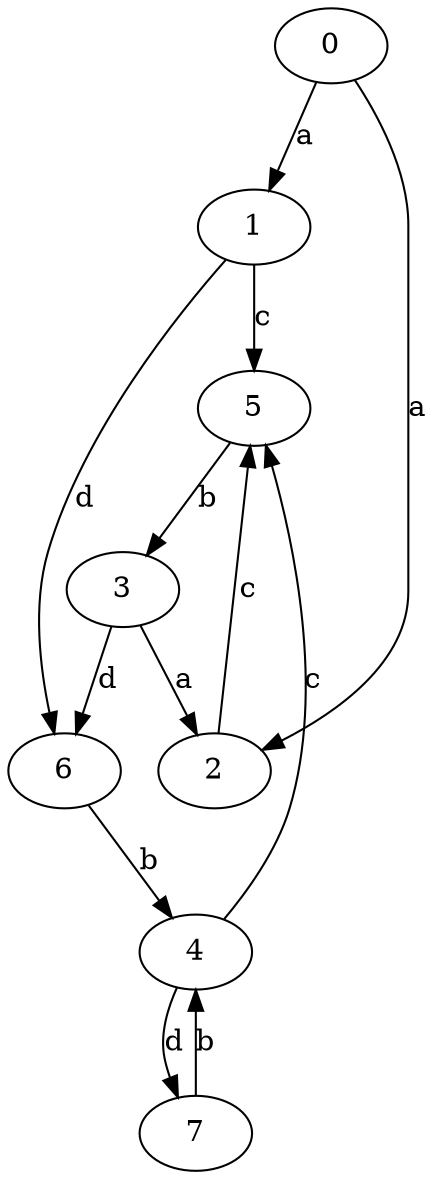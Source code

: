 strict digraph  {
1;
2;
3;
4;
5;
0;
6;
7;
1 -> 5  [label=c];
1 -> 6  [label=d];
2 -> 5  [label=c];
3 -> 2  [label=a];
3 -> 6  [label=d];
4 -> 5  [label=c];
4 -> 7  [label=d];
5 -> 3  [label=b];
0 -> 1  [label=a];
0 -> 2  [label=a];
6 -> 4  [label=b];
7 -> 4  [label=b];
}
